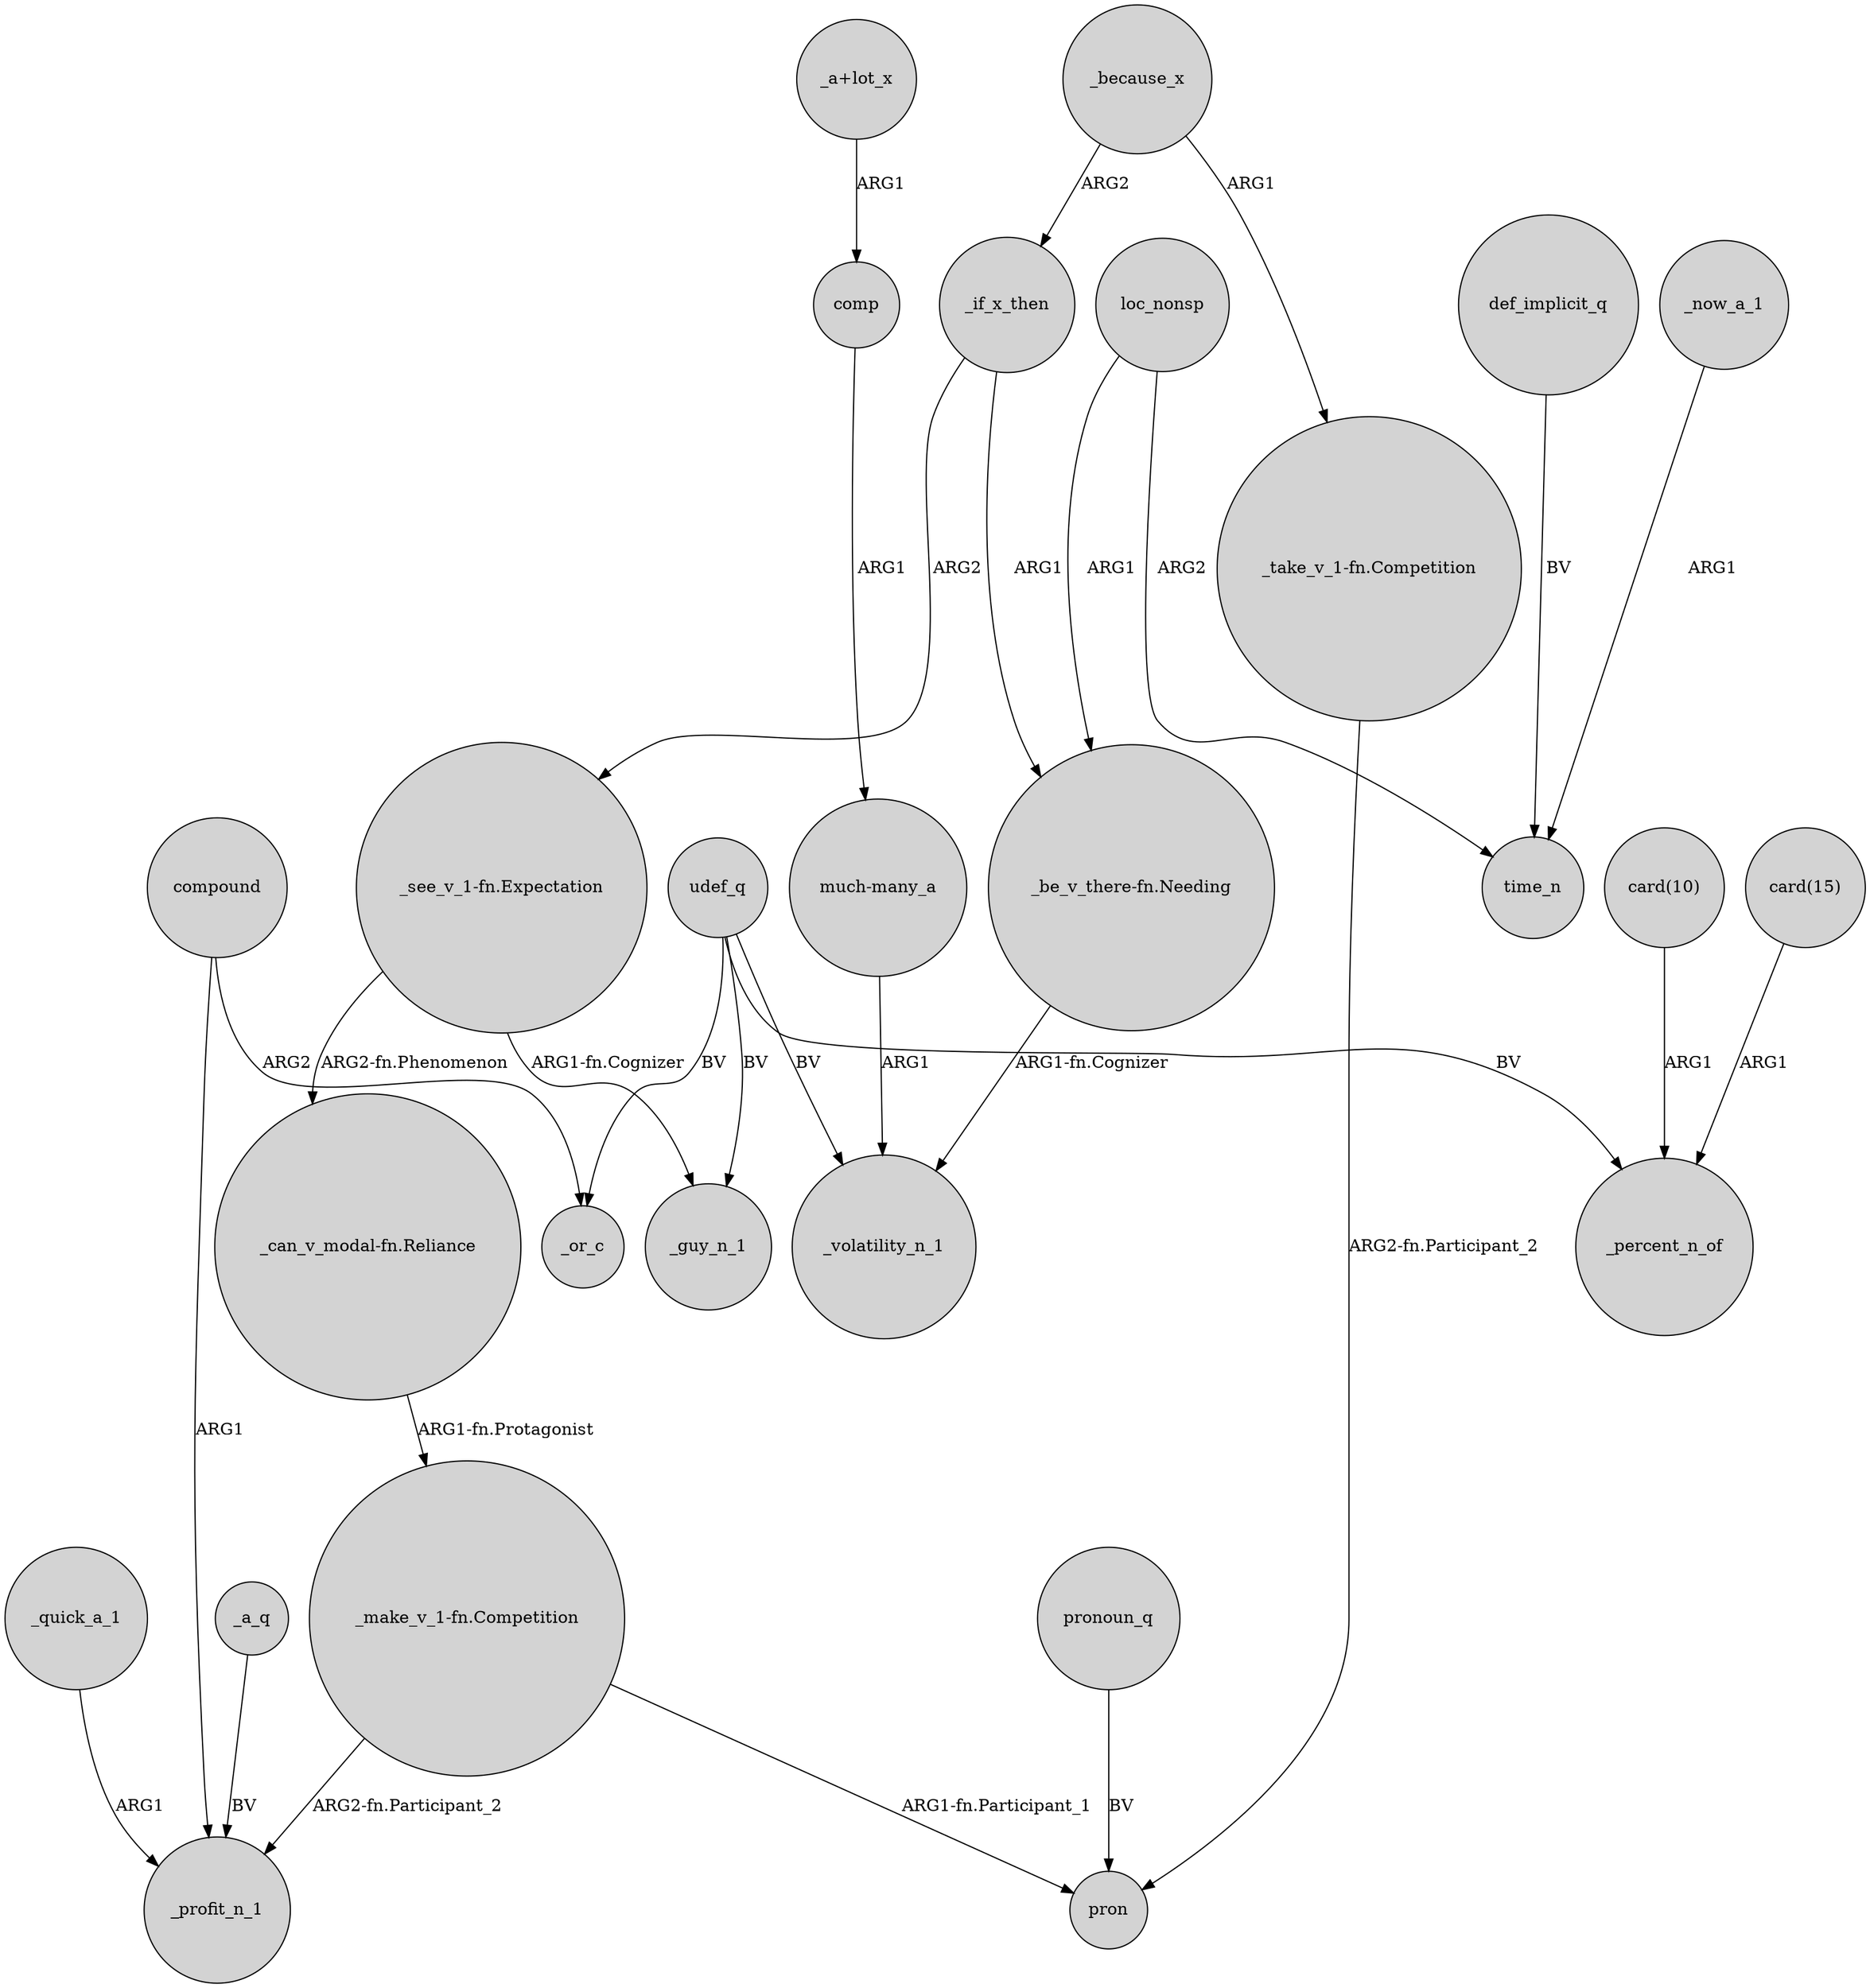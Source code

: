 digraph {
	node [shape=circle style=filled]
	udef_q -> _guy_n_1 [label=BV]
	_quick_a_1 -> _profit_n_1 [label=ARG1]
	udef_q -> _volatility_n_1 [label=BV]
	"_see_v_1-fn.Expectation" -> _guy_n_1 [label="ARG1-fn.Cognizer"]
	"_see_v_1-fn.Expectation" -> "_can_v_modal-fn.Reliance" [label="ARG2-fn.Phenomenon"]
	"_be_v_there-fn.Needing" -> _volatility_n_1 [label="ARG1-fn.Cognizer"]
	_because_x -> "_take_v_1-fn.Competition" [label=ARG1]
	"_a+lot_x" -> comp [label=ARG1]
	compound -> _or_c [label=ARG2]
	_now_a_1 -> time_n [label=ARG1]
	"much-many_a" -> _volatility_n_1 [label=ARG1]
	udef_q -> _or_c [label=BV]
	pronoun_q -> pron [label=BV]
	comp -> "much-many_a" [label=ARG1]
	"_can_v_modal-fn.Reliance" -> "_make_v_1-fn.Competition" [label="ARG1-fn.Protagonist"]
	_if_x_then -> "_see_v_1-fn.Expectation" [label=ARG2]
	udef_q -> _percent_n_of [label=BV]
	"_make_v_1-fn.Competition" -> pron [label="ARG1-fn.Participant_1"]
	compound -> _profit_n_1 [label=ARG1]
	"card(10)" -> _percent_n_of [label=ARG1]
	"card(15)" -> _percent_n_of [label=ARG1]
	_if_x_then -> "_be_v_there-fn.Needing" [label=ARG1]
	_because_x -> _if_x_then [label=ARG2]
	loc_nonsp -> "_be_v_there-fn.Needing" [label=ARG1]
	loc_nonsp -> time_n [label=ARG2]
	"_take_v_1-fn.Competition" -> pron [label="ARG2-fn.Participant_2"]
	_a_q -> _profit_n_1 [label=BV]
	"_make_v_1-fn.Competition" -> _profit_n_1 [label="ARG2-fn.Participant_2"]
	def_implicit_q -> time_n [label=BV]
}

